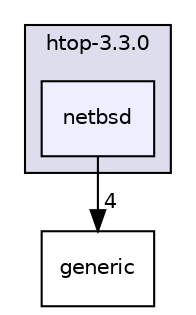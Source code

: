 digraph "linux/download/htop-3.3.0/netbsd" {
  compound=true
  node [ fontsize="10", fontname="Helvetica"];
  edge [ labelfontsize="10", labelfontname="Helvetica"];
  subgraph clusterdir_b932c5e19070f08215315961f36cd8a5 {
    graph [ bgcolor="#ddddee", pencolor="black", label="htop-3.3.0" fontname="Helvetica", fontsize="10", URL="dir_b932c5e19070f08215315961f36cd8a5.html"]
  dir_a96158f3effe102812b1ed46b4edb279 [shape=box, label="netbsd", style="filled", fillcolor="#eeeeff", pencolor="black", URL="dir_a96158f3effe102812b1ed46b4edb279.html"];
  }
  dir_9d543c6ce8c2289cd55a6f73485c93f1 [shape=box label="generic" URL="dir_9d543c6ce8c2289cd55a6f73485c93f1.html"];
  dir_a96158f3effe102812b1ed46b4edb279->dir_9d543c6ce8c2289cd55a6f73485c93f1 [headlabel="4", labeldistance=1.5 headhref="dir_000018_000023.html"];
}
